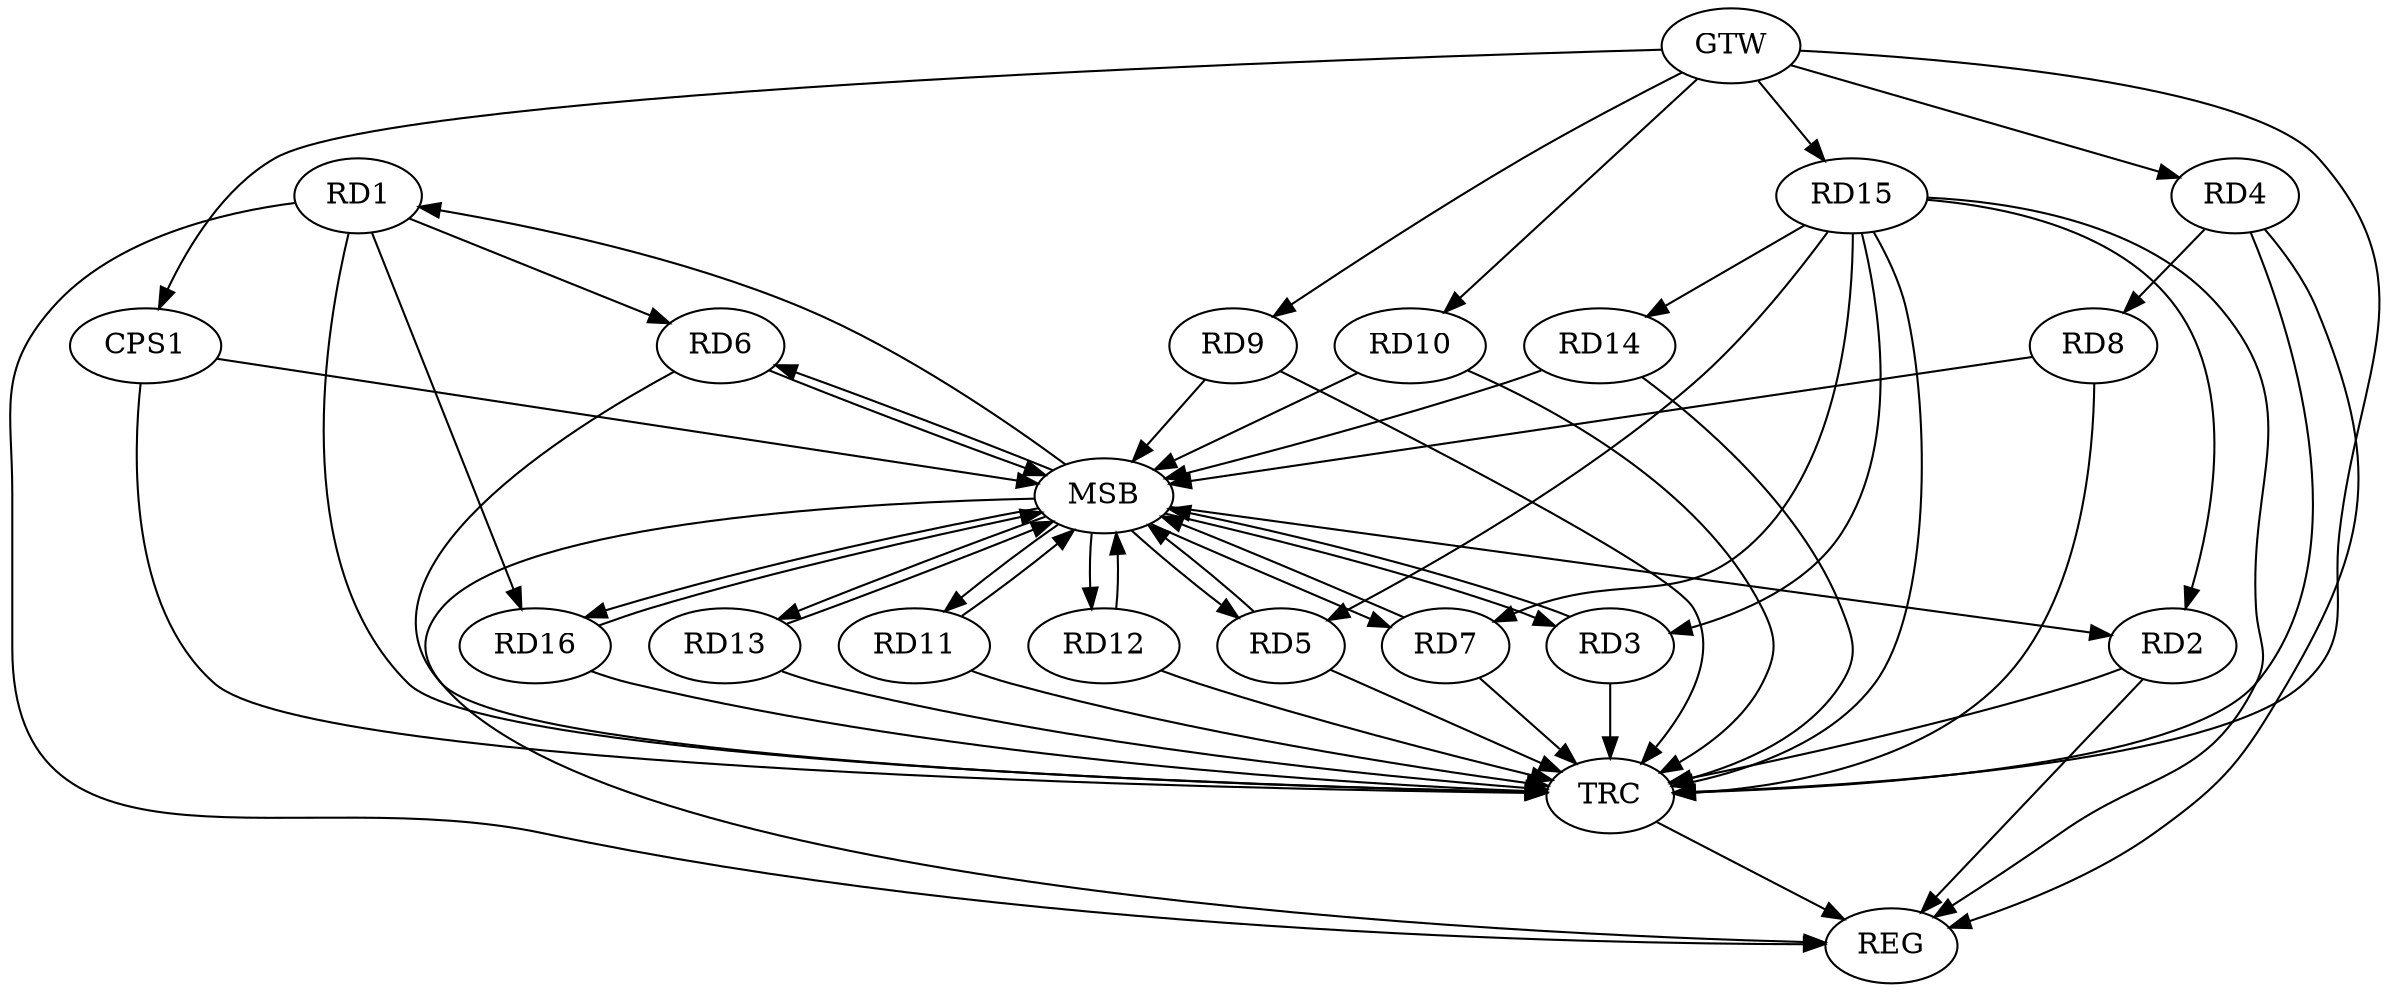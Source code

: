 strict digraph G {
  RD1 [ label="RD1" ];
  RD2 [ label="RD2" ];
  RD3 [ label="RD3" ];
  RD4 [ label="RD4" ];
  RD5 [ label="RD5" ];
  RD6 [ label="RD6" ];
  RD7 [ label="RD7" ];
  RD8 [ label="RD8" ];
  RD9 [ label="RD9" ];
  RD10 [ label="RD10" ];
  RD11 [ label="RD11" ];
  RD12 [ label="RD12" ];
  RD13 [ label="RD13" ];
  RD14 [ label="RD14" ];
  RD15 [ label="RD15" ];
  RD16 [ label="RD16" ];
  CPS1 [ label="CPS1" ];
  GTW [ label="GTW" ];
  REG [ label="REG" ];
  MSB [ label="MSB" ];
  TRC [ label="TRC" ];
  RD1 -> RD6;
  RD1 -> RD16;
  RD15 -> RD2;
  RD15 -> RD3;
  RD4 -> RD8;
  RD15 -> RD14;
  GTW -> RD4;
  GTW -> RD9;
  GTW -> RD10;
  GTW -> RD15;
  GTW -> CPS1;
  RD1 -> REG;
  RD2 -> REG;
  RD4 -> REG;
  RD3 -> MSB;
  MSB -> REG;
  RD5 -> MSB;
  RD6 -> MSB;
  MSB -> RD7;
  MSB -> RD12;
  RD7 -> MSB;
  MSB -> RD5;
  MSB -> RD11;
  RD8 -> MSB;
  MSB -> RD1;
  RD9 -> MSB;
  RD10 -> MSB;
  RD11 -> MSB;
  MSB -> RD13;
  RD12 -> MSB;
  MSB -> RD6;
  MSB -> RD16;
  RD13 -> MSB;
  RD14 -> MSB;
  MSB -> RD3;
  RD16 -> MSB;
  MSB -> RD2;
  CPS1 -> MSB;
  RD1 -> TRC;
  RD2 -> TRC;
  RD3 -> TRC;
  RD4 -> TRC;
  RD5 -> TRC;
  RD6 -> TRC;
  RD7 -> TRC;
  RD8 -> TRC;
  RD9 -> TRC;
  RD10 -> TRC;
  RD11 -> TRC;
  RD12 -> TRC;
  RD13 -> TRC;
  RD14 -> TRC;
  RD15 -> TRC;
  RD16 -> TRC;
  CPS1 -> TRC;
  GTW -> TRC;
  TRC -> REG;
  RD15 -> REG;
  RD15 -> RD7;
  RD15 -> RD5;
}
